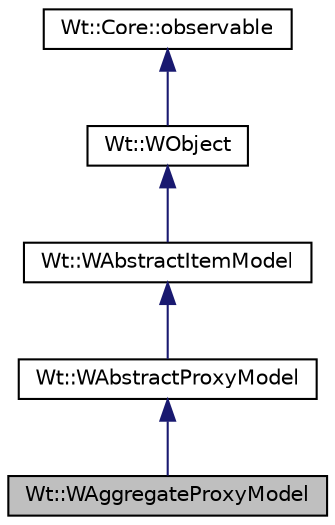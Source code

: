 digraph "Wt::WAggregateProxyModel"
{
 // LATEX_PDF_SIZE
  edge [fontname="Helvetica",fontsize="10",labelfontname="Helvetica",labelfontsize="10"];
  node [fontname="Helvetica",fontsize="10",shape=record];
  Node1 [label="Wt::WAggregateProxyModel",height=0.2,width=0.4,color="black", fillcolor="grey75", style="filled", fontcolor="black",tooltip="A proxy model for Wt's item models that provides column aggregation."];
  Node2 -> Node1 [dir="back",color="midnightblue",fontsize="10",style="solid"];
  Node2 [label="Wt::WAbstractProxyModel",height=0.2,width=0.4,color="black", fillcolor="white", style="filled",URL="$classWt_1_1WAbstractProxyModel.html",tooltip="An abstract proxy model for Wt's item models."];
  Node3 -> Node2 [dir="back",color="midnightblue",fontsize="10",style="solid"];
  Node3 [label="Wt::WAbstractItemModel",height=0.2,width=0.4,color="black", fillcolor="white", style="filled",URL="$classWt_1_1WAbstractItemModel.html",tooltip="An abstract model for use with Wt's view classes."];
  Node4 -> Node3 [dir="back",color="midnightblue",fontsize="10",style="solid"];
  Node4 [label="Wt::WObject",height=0.2,width=0.4,color="black", fillcolor="white", style="filled",URL="$classWt_1_1WObject.html",tooltip="A base class for objects that participate in the signal/slot system."];
  Node5 -> Node4 [dir="back",color="midnightblue",fontsize="10",style="solid"];
  Node5 [label="Wt::Core::observable",height=0.2,width=0.4,color="black", fillcolor="white", style="filled",URL="$classWt_1_1Core_1_1observable.html",tooltip="A base class for objects whose life-time can be tracked."];
}
